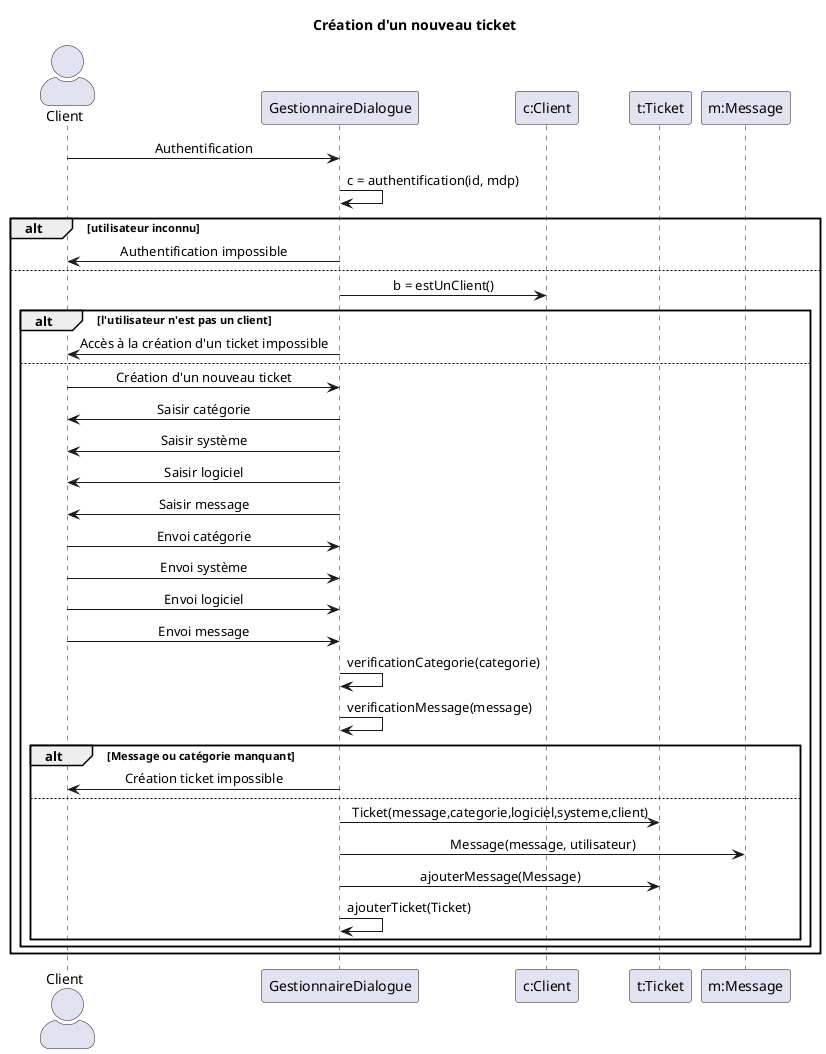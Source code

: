 @startuml

title Création d'un nouveau ticket
skinparam sequenceMessageAlign center
skinparam ActorStyle awesome

actor Client as c
participant GestionnaireDialogue as t
participant "c:Client" as cc
participant "t:Ticket" as ct
participant "m:Message" as cm

c -> t: Authentification
t -> t: c = authentification(id, mdp)

alt utilisateur inconnu
	t -> c: Authentification impossible
else
  t -> cc: b = estUnClient()
  alt l'utilisateur n'est pas un client
    t -> c: Accès à la création d'un ticket impossible
  else
	  c -> t: Création d'un nouveau ticket
	  c <- t: Saisir catégorie
    c <- t: Saisir système
    c <- t: Saisir logiciel
    c <- t: Saisir message
    
    t <- c: Envoi catégorie
    t <- c: Envoi système    
    t <- c: Envoi logiciel
    t <- c: Envoi message
    
    t -> t: verificationCategorie(categorie)
    t -> t :  verificationMessage(message)

	alt Message ou catégorie manquant
		t -> c: Création ticket impossible
	else
	    t -> ct: Ticket(message,categorie,logiciel,systeme,client)
      t -> cm : Message(message, utilisateur)
      t -> ct : ajouterMessage(Message)
      t -> t : ajouterTicket(Ticket)
    end
	end
end

@enduml
